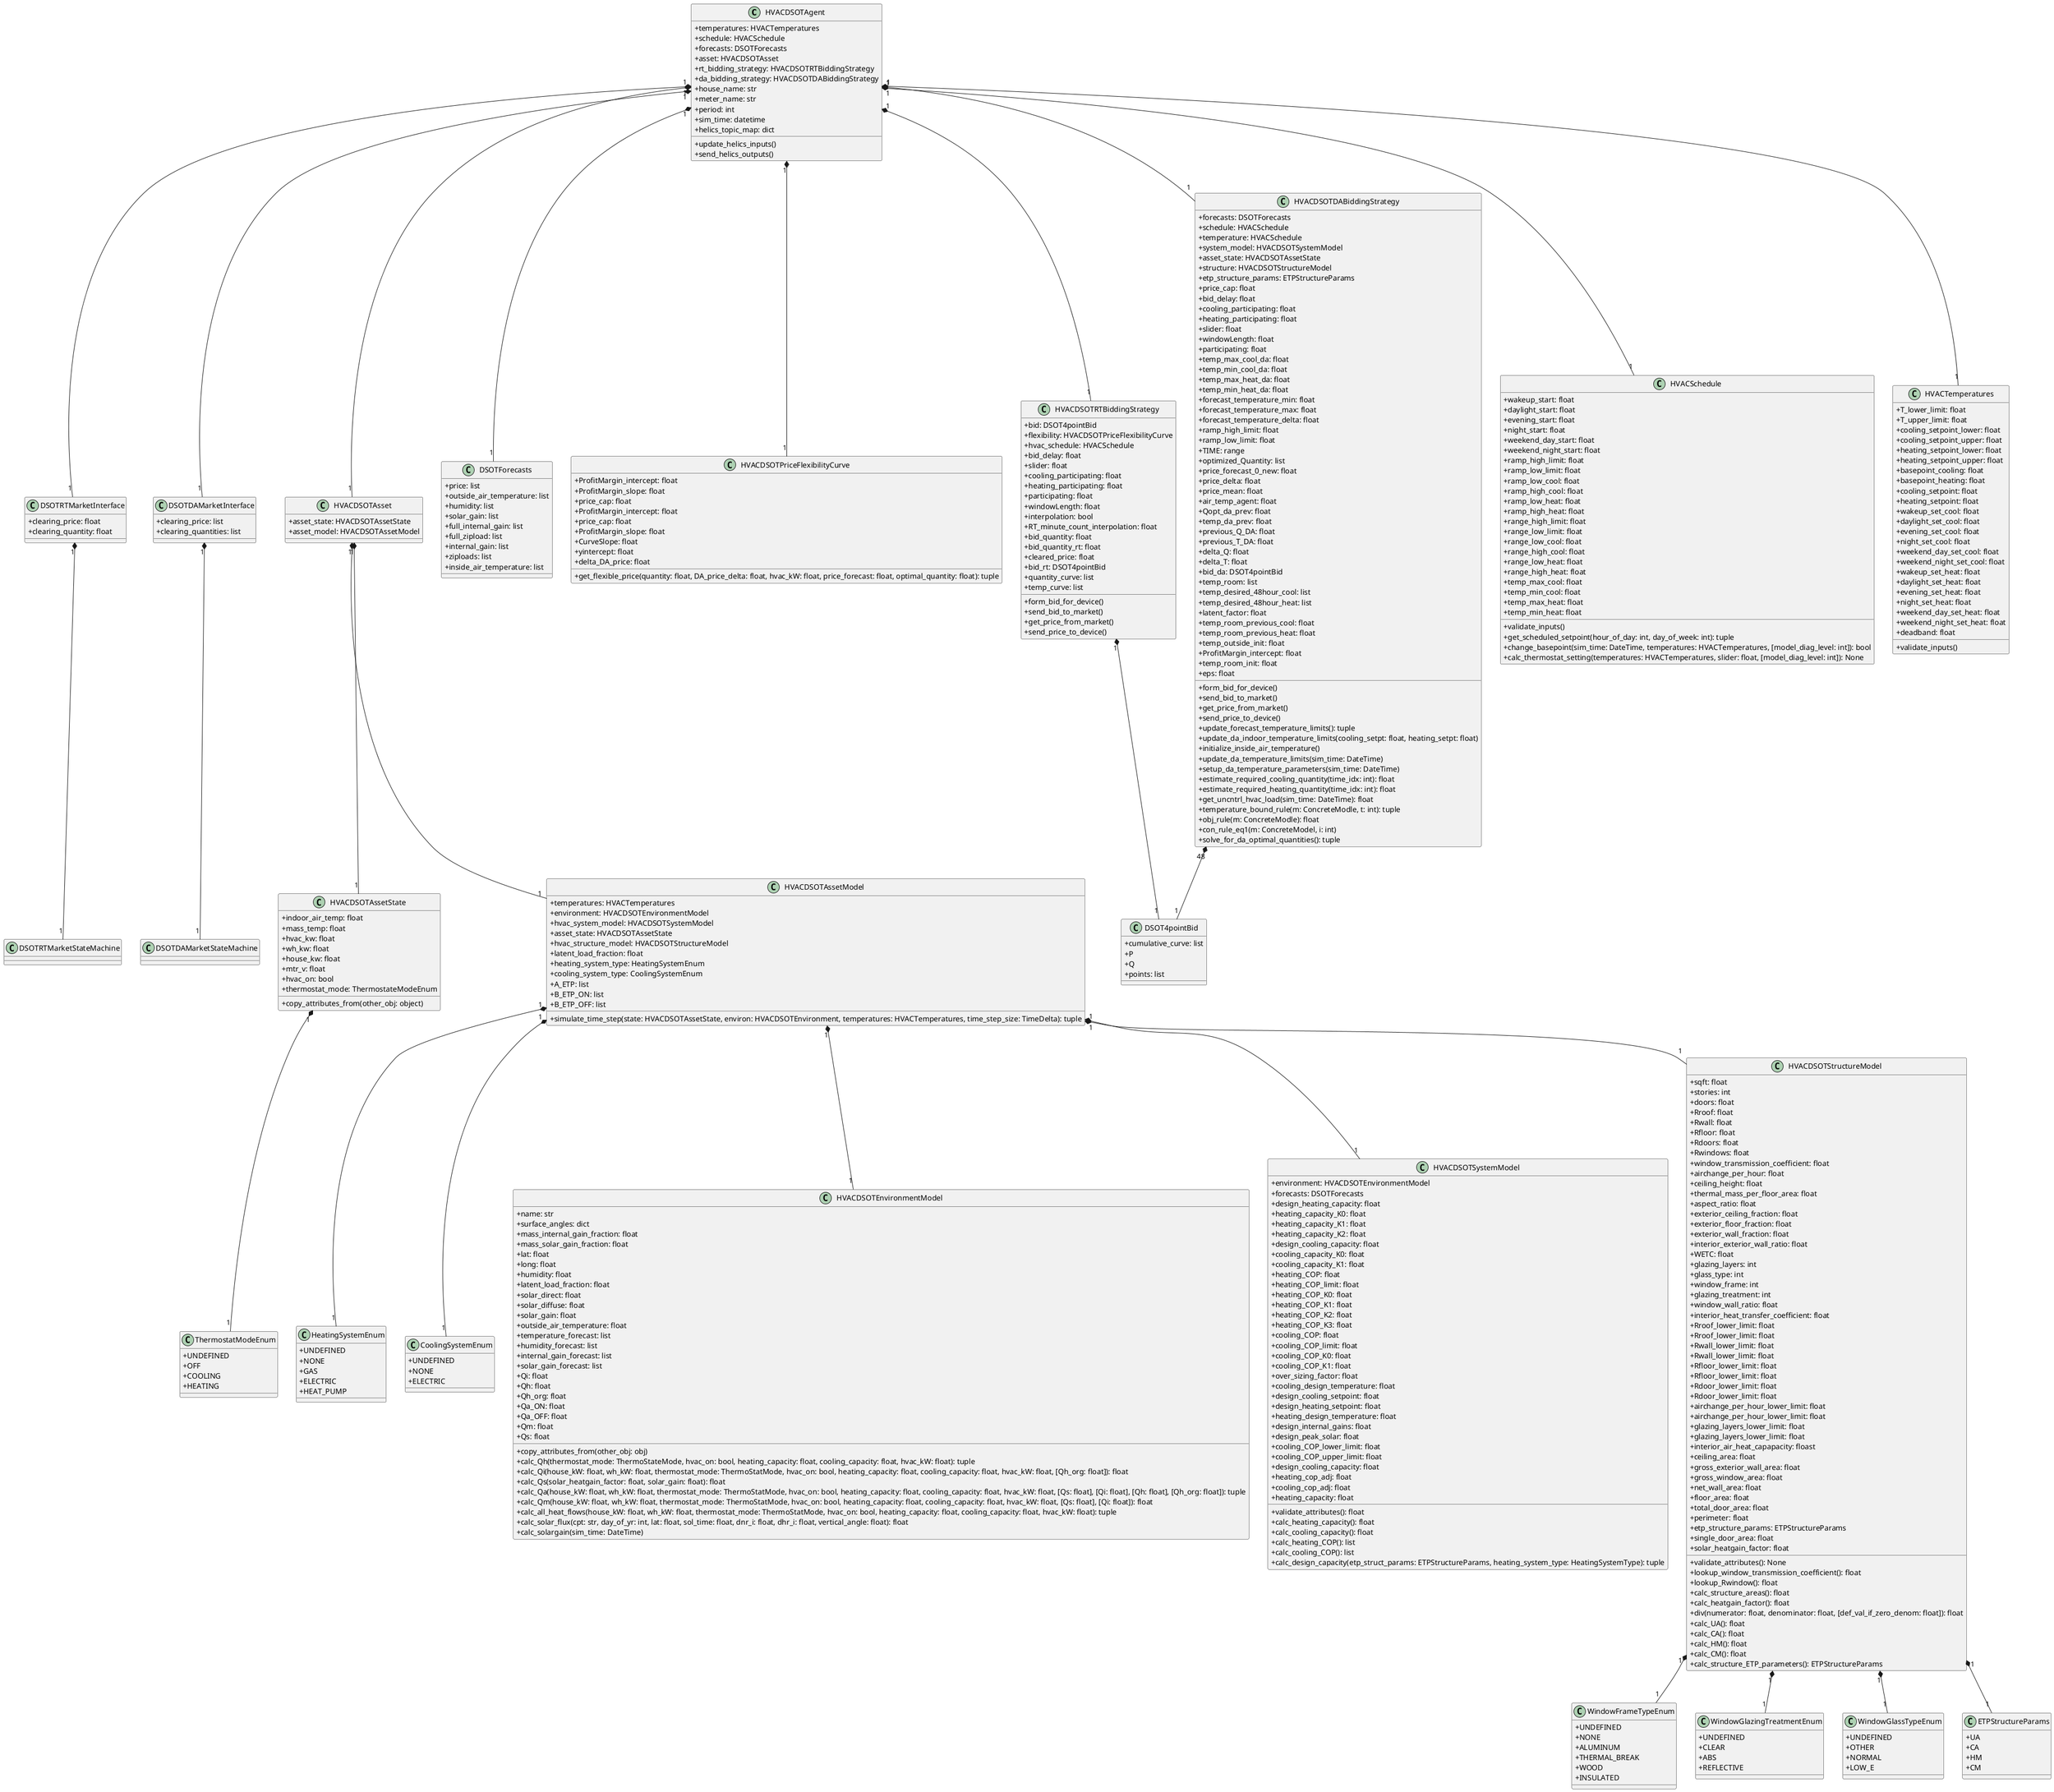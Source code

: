 @startuml 
skinparam classAttributeIconSize 0

class HVACDSOTAgent {
    + temperatures: HVACTemperatures
    + schedule: HVACSchedule
    + forecasts: DSOTForecasts
    + asset: HVACDSOTAsset
    + rt_bidding_strategy: HVACDSOTRTBiddingStrategy
    + da_bidding_strategy: HVACDSOTDABiddingStrategy
    + house_name: str
    + meter_name: str 
    + period: int 
    + sim_time: datetime
    + helics_topic_map: dict
    + update_helics_inputs()
    + send_helics_outputs()
}
class DSOTRTMarketStateMachine {
}
class DSOTDAMarketStateMachine {
}
class DSOTRTMarketInterface {
    + clearing_price: float  
    + clearing_quantity: float 
}
class DSOTDAMarketInterface {
    + clearing_price: list 
    + clearing_quantities: list 
}
class DSOT4pointBid {
    + cumulative_curve: list
    + P 
    + Q
    + points: list
}
class HVACDSOTAsset {  
    + asset_state: HVACDSOTAssetState
    + asset_model: HVACDSOTAssetModel
}
class ThermostatModeEnum{
    + UNDEFINED
    + OFF 
    + COOLING 
    + HEATING
}
class HeatingSystemEnum{
    + UNDEFINED 
    + NONE 
    + GAS 
    + ELECTRIC 
    + HEAT_PUMP 
}
class CoolingSystemEnum{
    + UNDEFINED 
    + NONE 
    + ELECTRIC
}
class WindowFrameTypeEnum{
    + UNDEFINED
    + NONE 
    + ALUMINUM
    + THERMAL_BREAK
    + WOOD 
    + INSULATED 
}
class WindowGlazingTreatmentEnum{
    + UNDEFINED
    + CLEAR 
    + ABS 
    + REFLECTIVE
}
class WindowGlassTypeEnum{
    + UNDEFINED
    + OTHER
    + NORMAL 
    + LOW_E
}
class ETPStructureParams{
    + UA
    + CA
    + HM
    + CM
}


class DSOTForecasts {
    + price: list
    + outside_air_temperature: list
    + humidity: list
    + solar_gain: list
    + full_internal_gain: list
    + full_zipload: list
    + internal_gain: list
    + ziploads: list 
    + inside_air_temperature: list

    
}
class HVACDSOTAssetState {
    + indoor_air_temp: float
    + mass_temp: float
    + hvac_kw: float
    + wh_kw: float
    + house_kw: float
    + mtr_v: float
    + hvac_on: bool
    + thermostat_mode: ThermostateModeEnum
    + copy_attributes_from(other_obj: object)
}
class HVACDSOTEnvironmentModel{
    + name: str
    + surface_angles: dict
    + mass_internal_gain_fraction: float
    + mass_solar_gain_fraction: float
    + lat: float
    + long: float
    + humidity: float
    + latent_load_fraction: float
    + solar_direct: float
    + solar_diffuse: float
    + solar_gain: float
    + outside_air_temperature: float
    + temperature_forecast: list
    + humidity_forecast: list
    + internal_gain_forecast: list
    + solar_gain_forecast: list
    + Qi: float
    + Qh: float
    + Qh_org: float
    + Qa_ON: float
    + Qa_OFF: float
    + Qm: float
    + Qs: float
    + copy_attributes_from(other_obj: obj)
    + calc_Qh(thermostat_mode: ThermoStateMode, hvac_on: bool, heating_capacity: float, cooling_capacity: float, hvac_kW: float): tuple
    + calc_Qi(house_kW: float, wh_kW: float, thermostat_mode: ThermoStatMode, hvac_on: bool, heating_capacity: float, cooling_capacity: float, hvac_kW: float, [Qh_org: float]): float
    + calc_Qs(solar_heatgain_factor: float, solar_gain: float): float
    + calc_Qa(house_kW: float, wh_kW: float, thermostat_mode: ThermoStatMode, hvac_on: bool, heating_capacity: float, cooling_capacity: float, hvac_kW: float, [Qs: float], [Qi: float], [Qh: float], [Qh_org: float]): tuple
    + calc_Qm(house_kW: float, wh_kW: float, thermostat_mode: ThermoStatMode, hvac_on: bool, heating_capacity: float, cooling_capacity: float, hvac_kW: float, [Qs: float], [Qi: float]): float
    + calc_all_heat_flows(house_kW: float, wh_kW: float, thermostat_mode: ThermoStatMode, hvac_on: bool, heating_capacity: float, cooling_capacity: float, hvac_kW: float): tuple
    + calc_solar_flux(cpt: str, day_of_yr: int, lat: float, sol_time: float, dnr_i: float, dhr_i: float, vertical_angle: float): float
    + calc_solargain(sim_time: DateTime)
}
class HVACDSOTAssetModel {
    + temperatures: HVACTemperatures
    + environment: HVACDSOTEnvironmentModel
    + hvac_system_model: HVACDSOTSystemModel
    + asset_state: HVACDSOTAssetState
    + hvac_structure_model: HVACDSOTStructureModel
    + latent_load_fraction: float
    + heating_system_type: HeatingSystemEnum
    + cooling_system_type: CoolingSystemEnum
    + A_ETP: list
    + B_ETP_ON: list
    + B_ETP_OFF: list
    + simulate_time_step(state: HVACDSOTAssetState, environ: HVACDSOTEnvironment, temperatures: HVACTemperatures, time_step_size: TimeDelta): tuple
}
class HVACDSOTSystemModel {
    + environment: HVACDSOTEnvironmentModel
    + forecasts: DSOTForecasts
    + design_heating_capacity: float
    + heating_capacity_K0: float
    + heating_capacity_K1: float
    + heating_capacity_K2: float
    + design_cooling_capacity: float
    + cooling_capacity_K0: float
    + cooling_capacity_K1: float
    + heating_COP: float
    + heating_COP_limit: float
    + heating_COP_K0: float
    + heating_COP_K1: float
    + heating_COP_K2: float
    + heating_COP_K3: float
    + cooling_COP: float
    + cooling_COP_limit: float
    + cooling_COP_K0: float
    + cooling_COP_K1: float
    + over_sizing_factor: float
    + cooling_design_temperature: float
    + design_cooling_setpoint: float
    + design_heating_setpoint: float
    + heating_design_temperature: float
    + design_internal_gains: float
    + design_peak_solar: float
    + cooling_COP_lower_limit: float
    + cooling_COP_upper_limit: float
    + design_cooling_capacity: float
    + heating_cop_adj: float
    + cooling_cop_adj: float
    + heating_capacity: float
    + validate_attributes(): float
    + calc_heating_capacity(): float 
    + calc_cooling_capacity(): float
    + calc_heating_COP(): list
    + calc_cooling_COP(): list
    + calc_design_capacity(etp_struct_params: ETPStructureParams, heating_system_type: HeatingSystemType): tuple
}

class HVACDSOTPriceFlexibilityCurve{
    + ProfitMargin_intercept: float
    + ProfitMargin_slope: float
    + price_cap: float
    + get_flexible_price(quantity: float, DA_price_delta: float, hvac_kW: float, price_forecast: float, optimal_quantity: float): tuple
}

class HVACDSOTStructureModel{
    + sqft: float
    + stories: int
    + doors: float
    + Rroof: float
    + Rwall: float
    + Rfloor: float
    + Rdoors: float
    + Rwindows: float
    + window_transmission_coefficient: float
    + airchange_per_hour: float
    + ceiling_height: float
    + thermal_mass_per_floor_area: float
    + aspect_ratio: float
    + exterior_ceiling_fraction: float
    + exterior_floor_fraction: float
    + exterior_wall_fraction: float
    + interior_exterior_wall_ratio: float
    + WETC: float
    + glazing_layers: int
    + glass_type: int
    + window_frame: int
    + glazing_treatment: int
    + window_wall_ratio: float
    + interior_heat_transfer_coefficient: float
    + Rroof_lower_limit: float
    + Rroof_lower_limit: float
    + Rwall_lower_limit: float
    + Rwall_lower_limit: float
    + Rfloor_lower_limit: float
    + Rfloor_lower_limit: float
    + Rdoor_lower_limit: float
    + Rdoor_lower_limit: float
    + airchange_per_hour_lower_limit: float
    + airchange_per_hour_lower_limit: float
    + glazing_layers_lower_limit: float
    + glazing_layers_lower_limit: float
    + interior_air_heat_capapacity: floast
    + ceiling_area: float
    + gross_exterior_wall_area: float
    + gross_window_area: float
    + net_wall_area: float
    + floor_area: float
    + total_door_area: float
    + perimeter: float
    + etp_structure_params: ETPStructureParams
    + single_door_area: float
    + solar_heatgain_factor: float
    + validate_attributes(): None
    + lookup_window_transmission_coefficient(): float
    + lookup_Rwindow(): float
    + calc_structure_areas(): float
    + calc_heatgain_factor(): float
    + div(numerator: float, denominator: float, [def_val_if_zero_denom: float]): float
    + calc_UA(): float
    + calc_CA(): float
    + calc_HM(): float
    + calc_CM(): float
    + calc_structure_ETP_parameters(): ETPStructureParams
}

class HVACDSOTPriceFlexibilityCurve {
    + ProfitMargin_intercept: float
    + price_cap: float 
    + ProfitMargin_slope: float
    + CurveSlope: float
    + yintercept: float
    + delta_DA_price: float
}

class HVACDSOTRTBiddingStrategy {
    + bid: DSOT4pointBid
    + flexibility: HVACDSOTPriceFlexibilityCurve
    + hvac_schedule: HVACSchedule
    + bid_delay: float
    + slider: float
    + cooling_participating: float
    + heating_participating: float
    + participating: float
    + windowLength: float
    + interpolation: bool
    + RT_minute_count_interpolation: float
    + bid_quantity: float
    + bid_quantity_rt: float
    + cleared_price: float
    + bid_rt: DSOT4pointBid
    + quantity_curve: list
    + temp_curve: list
    + form_bid_for_device()
    + send_bid_to_market()
    + get_price_from_market()
    + send_price_to_device()
}
class HVACDSOTDABiddingStrategy {
    + forecasts: DSOTForecasts
    + schedule: HVACSchedule
    + temperature: HVACSchedule
    + system_model: HVACDSOTSystemModel
    + asset_state: HVACDSOTAssetState
    + structure: HVACDSOTStructureModel
    + etp_structure_params: ETPStructureParams
    + price_cap: float
    + bid_delay: float
    + cooling_participating: float
    + heating_participating: float
    + slider: float
    + windowLength: float
    + participating: float
    + temp_max_cool_da: float
    + temp_min_cool_da: float
    + temp_max_heat_da: float
    + temp_min_heat_da: float
    + forecast_temperature_min: float
    + forecast_temperature_max: float
    + forecast_temperature_delta: float
    + ramp_high_limit: float
    + ramp_low_limit: float
    + TIME: range
    + optimized_Quantity: list
    + price_forecast_0_new: float
    + price_delta: float
    + price_mean: float
    + air_temp_agent: float
    + Qopt_da_prev: float
    + temp_da_prev: float
    + previous_Q_DA: float
    + previous_T_DA: float
    + delta_Q: float
    + delta_T: float
    + bid_da: DSOT4pointBid
    + temp_room: list
    + temp_desired_48hour_cool: list
    + temp_desired_48hour_heat: list
    + latent_factor: float
    + temp_room_previous_cool: float
    + temp_room_previous_heat: float
    + temp_outside_init: float
    + ProfitMargin_intercept: float
    + temp_room_init: float
    + eps: float
    + form_bid_for_device()
    + send_bid_to_market()
    + get_price_from_market()
    + send_price_to_device()
    + update_forecast_temperature_limits(): tuple
    + update_da_indoor_temperature_limits(cooling_setpt: float, heating_setpt: float)
    + initialize_inside_air_temperature()
    + update_da_temperature_limits(sim_time: DateTime)
    + setup_da_temperature_parameters(sim_time: DateTime)
    + estimate_required_cooling_quantity(time_idx: int): float
    + estimate_required_heating_quantity(time_idx: int): float
    + get_uncntrl_hvac_load(sim_time: DateTime): float
    + temperature_bound_rule(m: ConcreteModle, t: int): tuple
    + obj_rule(m: ConcreteModle): float
    + con_rule_eq1(m: ConcreteModel, i: int)
    + solve_for_da_optimal_quantities(): tuple
}
class HVACSchedule{
    + wakeup_start: float 
    + daylight_start: float 
    + evening_start: float 
    + night_start: float 
    + weekend_day_start: float 
    + weekend_night_start: float 
    + ramp_high_limit: float
    + ramp_low_limit: float
    + ramp_low_cool: float
    + ramp_high_cool: float
    + ramp_low_heat: float
    + ramp_high_heat: float
    + range_high_limit: float
    + range_low_limit: float
    + range_low_cool: float
    + range_high_cool: float
    + range_low_heat: float
    + range_high_heat: float
    + temp_max_cool: float
    + temp_min_cool: float
    + temp_max_heat: float
    + temp_min_heat: float
    + validate_inputs()
    + get_scheduled_setpoint(hour_of_day: int, day_of_week: int): tuple
    + change_basepoint(sim_time: DateTime, temperatures: HVACTemperatures, [model_diag_level: int]): bool
    + calc_thermostat_setting(temperatures: HVACTemperatures, slider: float, [model_diag_level: int]): None
}
class HVACTemperatures{
    + T_lower_limit: float 
    + T_upper_limit: float 
    + cooling_setpoint_lower: float 
    + cooling_setpoint_upper: float 
    + heating_setpoint_lower: float
    + heating_setpoint_upper: float
    + basepoint_cooling: float
    + basepoint_heating: float
    + cooling_setpoint: float
    + heating_setpoint: float
    + wakeup_set_cool: float
    + daylight_set_cool: float
    + evening_set_cool: float
    + night_set_cool: float
    + weekend_day_set_cool: float
    + weekend_night_set_cool: float
    + wakeup_set_heat: float
    + daylight_set_heat: float
    + evening_set_heat: float
    + night_set_heat: float
    + weekend_day_set_heat: float
    + weekend_night_set_heat: float
    + deadband: float
    + validate_inputs()
}



HVACDSOTAgent "1" *-- "1" HVACDSOTRTBiddingStrategy
HVACDSOTAgent "1" *-- "1" HVACDSOTDABiddingStrategy
HVACDSOTAgent "1" *-- "1" DSOTRTMarketInterface
HVACDSOTAgent "1" *-- "1" DSOTDAMarketInterface
HVACDSOTAgent "1" *-- "1" HVACDSOTAsset
HVACDSOTAgent "1" *-- "1" HVACSchedule
HVACDSOTAgent "1" *-- "1" HVACTemperatures
HVACDSOTAgent "1" *-- "1" DSOTForecasts
HVACDSOTAgent "1" *-- "1" HVACDSOTPriceFlexibilityCurve


HVACDSOTAsset "1" *-- "1" HVACDSOTAssetModel 
HVACDSOTAsset "1" *-- "1" HVACDSOTAssetState

DSOTRTMarketInterface "1" *-- "1" DSOTRTMarketStateMachine
DSOTDAMarketInterface "1" *-- "1" DSOTDAMarketStateMachine
HVACDSOTRTBiddingStrategy "1" *-- "1" DSOT4pointBid
HVACDSOTDABiddingStrategy "48" *-- "1" DSOT4pointBid
HVACDSOTAssetModel "1" *-- "1" HVACDSOTEnvironmentModel
HVACDSOTAssetState "1" *-- "1" ThermostatModeEnum
HVACDSOTAssetModel "1" *-- "1" HeatingSystemEnum
HVACDSOTAssetModel "1" *-- "1" CoolingSystemEnum
HVACDSOTAssetModel "1" *-- "1"  HVACDSOTSystemModel
HVACDSOTAssetModel "1" *-- "1"  HVACDSOTStructureModel
HVACDSOTStructureModel "1" *-- "1"  WindowFrameTypeEnum
HVACDSOTStructureModel "1" *-- "1"  WindowGlazingTreatmentEnum
HVACDSOTStructureModel "1" *-- "1"  WindowGlassTypeEnum
HVACDSOTStructureModel "1" *-- "1" ETPStructureParams


@enduml